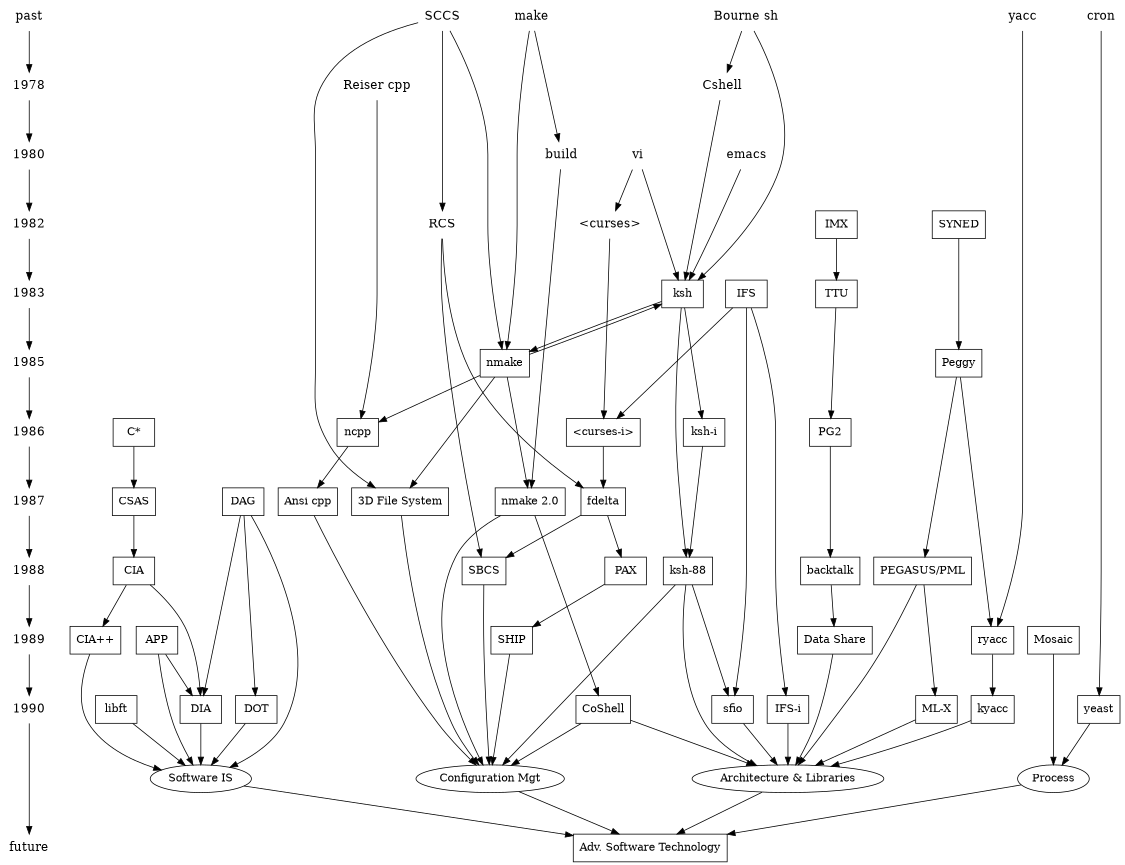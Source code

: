  digraph "Software Graph" {
graph [ranksep="0.75", size="7.5,7.5"];
node [];
"past" [shape="plaintext", fontsize="16"];
"1978" [shape="plaintext", fontsize="16"];
"1980" [shape="plaintext", fontsize="16"];
"1982" [shape="plaintext", fontsize="16"];
"1983" [shape="plaintext", fontsize="16"];
"1985" [shape="plaintext", fontsize="16"];
"1986" [shape="plaintext", fontsize="16"];
"1987" [shape="plaintext", fontsize="16"];
"1988" [shape="plaintext", fontsize="16"];
"1989" [shape="plaintext", fontsize="16"];
"1990" [shape="plaintext", fontsize="16"];
"future" [shape="plaintext", fontsize="16"];
"C*" [shape="box"];
"DAG" [shape="box"];
"CSAS" [shape="box"];
"CIA" [shape="box"];
"CIA++" [shape="box"];
"APP" [shape="box"];
"DOT" [shape="box"];
"DIA" [shape="box"];
"libft" [shape="box"];
"Software IS" [shape="ellipse"];
"Adv. Software Technology" [shape="box"];
"SCCS" [shape="plaintext", fontsize="16"];
"make" [shape="plaintext", fontsize="16"];
"Bourne sh" [shape="plaintext", fontsize="16"];
"yacc" [shape="plaintext", fontsize="16"];
"cron" [shape="plaintext", fontsize="16"];
"Reiser cpp" [shape="plaintext", fontsize="16"];
"Cshell" [shape="plaintext", fontsize="16"];
"build" [shape="plaintext", fontsize="16"];
"vi" [shape="plaintext", fontsize="16"];
"emacs" [shape="plaintext", fontsize="16"];
"RCS" [shape="plaintext", fontsize="16"];
"<curses>" [shape="plaintext", fontsize="16"];
"SYNED" [shape="box"];
"IMX" [shape="box"];
"ksh" [shape="box"];
"IFS" [shape="box"];
"TTU" [shape="box"];
"nmake" [shape="box"];
"Peggy" [shape="box"];
"ncpp" [shape="box"];
"<curses-i>" [shape="box"];
"ksh-i" [shape="box"];
"PG2" [shape="box"];
"Ansi cpp" [shape="box"];
"fdelta" [shape="box"];
"3D File System" [shape="box"];
"nmake 2.0" [shape="box"];
"SBCS" [shape="box"];
"PAX" [shape="box"];
"ksh-88" [shape="box"];
"PEGASUS/PML" [shape="box"];
"backtalk" [shape="box"];
"SHIP" [shape="box"];
"Data Share" [shape="box"];
"ryacc" [shape="box"];
"Mosaic" [shape="box"];
"CoShell" [shape="box"];
"sfio" [shape="box"];
"IFS-i" [shape="box"];
"ML-X" [shape="box"];
"kyacc" [shape="box"];
"yeast" [shape="box"];
"Configuration Mgt" [shape="ellipse"];
"Architecture & Libraries" [shape="ellipse"];
"Process" [shape="ellipse"];
edge [];
"past" -> "1978" [];
"1978" -> "1980" [];
"1980" -> "1982" [];
"1982" -> "1983" [];
"1983" -> "1985" [];
"1985" -> "1986" [];
"1986" -> "1987" [];
"1987" -> "1988" [];
"1988" -> "1989" [];
"1989" -> "1990" [];
"1990" -> "future" [];
"C*" -> "CSAS" [];
"DAG" -> "DOT" [];
"DAG" -> "DIA" [];
"DAG" -> "Software IS" [];
"CSAS" -> "CIA" [];
"CIA" -> "CIA++" [];
"CIA" -> "DIA" [];
"CIA++" -> "Software IS" [];
"APP" -> "DIA" [];
"APP" -> "Software IS" [];
"DOT" -> "Software IS" [];
"DIA" -> "Software IS" [];
"libft" -> "Software IS" [];
"Software IS" -> "Adv. Software Technology" [];
"SCCS" -> "RCS" [];
"SCCS" -> "3D File System" [];
"SCCS" -> "nmake" [];
"make" -> "nmake" [];
"make" -> "build" [];
"Bourne sh" -> "Cshell" [];
"Bourne sh" -> "ksh" [];
"yacc" -> "ryacc" [];
"cron" -> "yeast" [];
"Reiser cpp" -> "ncpp" [];
"Cshell" -> "ksh" [];
"build" -> "nmake 2.0" [];
"vi" -> "<curses>" [];
"vi" -> "ksh" [];
"emacs" -> "ksh" [];
"RCS" -> "fdelta" [];
"RCS" -> "SBCS" [];
"<curses>" -> "<curses-i>" [];
"SYNED" -> "Peggy" [];
"IMX" -> "TTU" [];
"ksh" -> "nmake" [];
"ksh" -> "ksh-i" [];
"ksh" -> "ksh-88" [];
"IFS" -> "<curses-i>" [];
"IFS" -> "sfio" [];
"IFS" -> "IFS-i" [];
"TTU" -> "PG2" [];
"nmake" -> "ncpp" [];
"nmake" -> "3D File System" [];
"nmake" -> "nmake 2.0" [];
"nmake" -> "ksh" [];
"Peggy" -> "PEGASUS/PML" [];
"Peggy" -> "ryacc" [];
"ncpp" -> "Ansi cpp" [];
"<curses-i>" -> "fdelta" [];
"ksh-i" -> "ksh-88" [];
"PG2" -> "backtalk" [];
"Ansi cpp" -> "Configuration Mgt" [];
"fdelta" -> "SBCS" [];
"fdelta" -> "PAX" [];
"3D File System" -> "Configuration Mgt" [];
"nmake 2.0" -> "Configuration Mgt" [];
"nmake 2.0" -> "CoShell" [];
"SBCS" -> "Configuration Mgt" [];
"PAX" -> "SHIP" [];
"ksh-88" -> "Configuration Mgt" [];
"ksh-88" -> "Architecture & Libraries" [];
"ksh-88" -> "sfio" [];
"PEGASUS/PML" -> "ML-X" [];
"PEGASUS/PML" -> "Architecture & Libraries" [];
"backtalk" -> "Data Share" [];
"SHIP" -> "Configuration Mgt" [];
"Data Share" -> "Architecture & Libraries" [];
"ryacc" -> "kyacc" [];
"Mosaic" -> "Process" [];
"CoShell" -> "Configuration Mgt" [];
"CoShell" -> "Architecture & Libraries" [];
"sfio" -> "Architecture & Libraries" [];
"IFS-i" -> "Architecture & Libraries" [];
"ML-X" -> "Architecture & Libraries" [];
"kyacc" -> "Architecture & Libraries" [];
"yeast" -> "Process" [];
"Configuration Mgt" -> "Adv. Software Technology" [];
"Architecture & Libraries" -> "Adv. Software Technology" [];
"Process" -> "Adv. Software Technology" [];
subgraph "past" {
graph [rank="same"];
node [];
"past" [];
"SCCS" [];
"make" [];
"Bourne sh" [];
"yacc" [];
"cron" [];
edge [];
}
subgraph "1978" {
graph [rank="same"];
node [];
"1978" [];
"Reiser cpp" [];
"Cshell" [];
edge [];
}
subgraph "1980" {
graph [rank="same"];
node [];
"1980" [];
"build" [];
"emacs" [];
"vi" [];
edge [];
}
subgraph "1982" {
graph [rank="same"];
node [];
"1982" [];
"RCS" [];
"<curses>" [];
"IMX" [];
"SYNED" [];
edge [];
}
subgraph "1983" {
graph [rank="same"];
node [];
"1983" [];
"ksh" [];
"IFS" [];
"TTU" [];
edge [];
}
subgraph "1985" {
graph [rank="same"];
node [];
"1985" [];
"nmake" [];
"Peggy" [];
edge [];
}
subgraph "1986" {
graph [rank="same"];
node [];
"1986" [];
"C*" [];
"ncpp" [];
"ksh-i" [];
"<curses-i>" [];
"PG2" [];
edge [];
}
subgraph "1987" {
graph [rank="same"];
node [];
"1987" [];
"Ansi cpp" [];
"nmake 2.0" [];
"3D File System" [];
"fdelta" [];
"DAG" [];
"CSAS" [];
edge [];
}
subgraph "1988" {
graph [rank="same"];
node [];
"1988" [];
"CIA" [];
"SBCS" [];
"ksh-88" [];
"PEGASUS/PML" [];
"PAX" [];
"backtalk" [];
edge [];
}
subgraph "1989" {
graph [rank="same"];
node [];
"1989" [];
"CIA++" [];
"APP" [];
"SHIP" [];
"Data Share" [];
"ryacc" [];
"Mosaic" [];
edge [];
}
subgraph "1990" {
graph [rank="same"];
node [];
"1990" [];
"libft" [];
"CoShell" [];
"DIA" [];
"IFS-i" [];
"kyacc" [];
"sfio" [];
"yeast" [];
"ML-X" [];
"DOT" [];
edge [];
}
subgraph "future" {
graph [rank="same"];
node [];
"future" [];
"Adv. Software Technology" [];
edge [];
}
}
